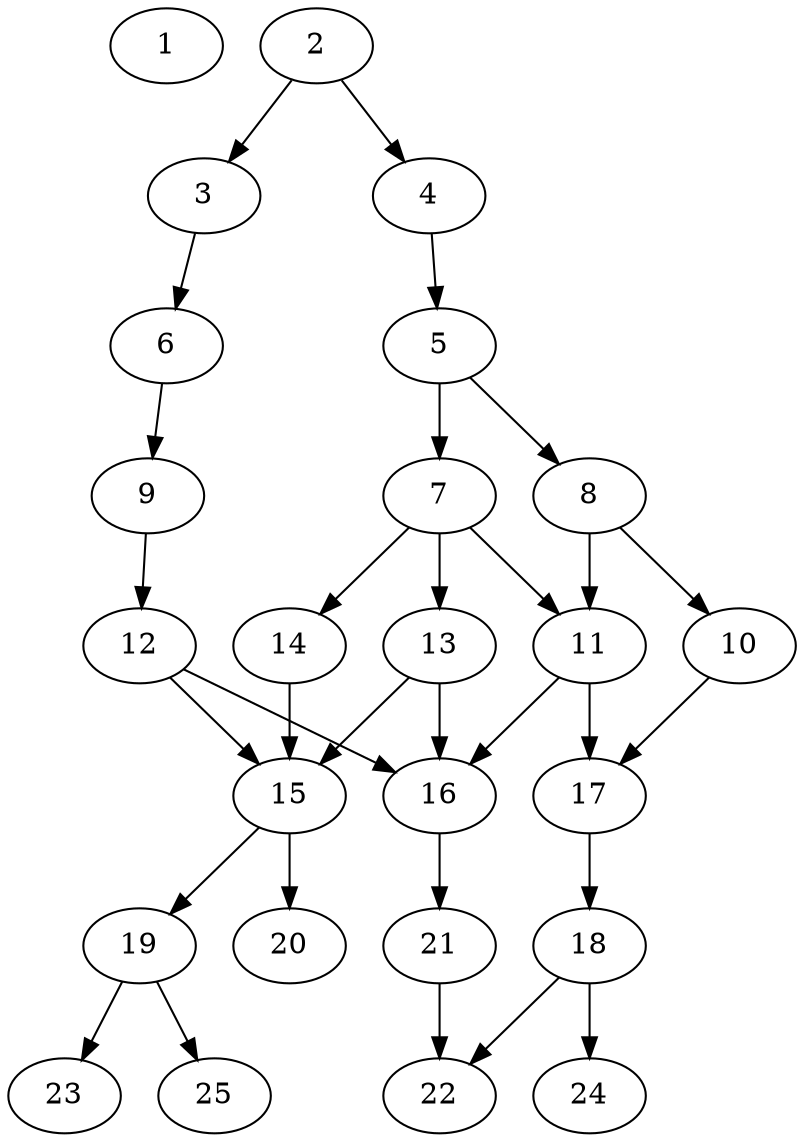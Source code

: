 // DAG automatically generated by daggen at Thu Oct  3 14:00:39 2019
// ./daggen --dot -n 25 --ccr 0.3 --fat 0.5 --regular 0.5 --density 0.5 --mindata 5242880 --maxdata 52428800 
digraph G {
  1 [size="39983787", alpha="0.20", expect_size="11995136"] 
  2 [size="21937493", alpha="0.08", expect_size="6581248"] 
  2 -> 3 [size ="6581248"]
  2 -> 4 [size ="6581248"]
  3 [size="52131840", alpha="0.14", expect_size="15639552"] 
  3 -> 6 [size ="15639552"]
  4 [size="98621440", alpha="0.06", expect_size="29586432"] 
  4 -> 5 [size ="29586432"]
  5 [size="65669120", alpha="0.04", expect_size="19700736"] 
  5 -> 7 [size ="19700736"]
  5 -> 8 [size ="19700736"]
  6 [size="127764480", alpha="0.08", expect_size="38329344"] 
  6 -> 9 [size ="38329344"]
  7 [size="158771200", alpha="0.10", expect_size="47631360"] 
  7 -> 11 [size ="47631360"]
  7 -> 13 [size ="47631360"]
  7 -> 14 [size ="47631360"]
  8 [size="61637973", alpha="0.12", expect_size="18491392"] 
  8 -> 10 [size ="18491392"]
  8 -> 11 [size ="18491392"]
  9 [size="76687360", alpha="0.20", expect_size="23006208"] 
  9 -> 12 [size ="23006208"]
  10 [size="44919467", alpha="0.12", expect_size="13475840"] 
  10 -> 17 [size ="13475840"]
  11 [size="140840960", alpha="0.19", expect_size="42252288"] 
  11 -> 16 [size ="42252288"]
  11 -> 17 [size ="42252288"]
  12 [size="140595200", alpha="0.18", expect_size="42178560"] 
  12 -> 15 [size ="42178560"]
  12 -> 16 [size ="42178560"]
  13 [size="46475947", alpha="0.16", expect_size="13942784"] 
  13 -> 15 [size ="13942784"]
  13 -> 16 [size ="13942784"]
  14 [size="159744000", alpha="0.10", expect_size="47923200"] 
  14 -> 15 [size ="47923200"]
  15 [size="46844587", alpha="0.11", expect_size="14053376"] 
  15 -> 19 [size ="14053376"]
  15 -> 20 [size ="14053376"]
  16 [size="77018453", alpha="0.14", expect_size="23105536"] 
  16 -> 21 [size ="23105536"]
  17 [size="143537493", alpha="0.02", expect_size="43061248"] 
  17 -> 18 [size ="43061248"]
  18 [size="61672107", alpha="0.06", expect_size="18501632"] 
  18 -> 22 [size ="18501632"]
  18 -> 24 [size ="18501632"]
  19 [size="157788160", alpha="0.13", expect_size="47336448"] 
  19 -> 23 [size ="47336448"]
  19 -> 25 [size ="47336448"]
  20 [size="155583147", alpha="0.08", expect_size="46674944"] 
  21 [size="89832107", alpha="0.04", expect_size="26949632"] 
  21 -> 22 [size ="26949632"]
  22 [size="79124480", alpha="0.02", expect_size="23737344"] 
  23 [size="64430080", alpha="0.04", expect_size="19329024"] 
  24 [size="35205120", alpha="0.16", expect_size="10561536"] 
  25 [size="115145387", alpha="0.15", expect_size="34543616"] 
}
